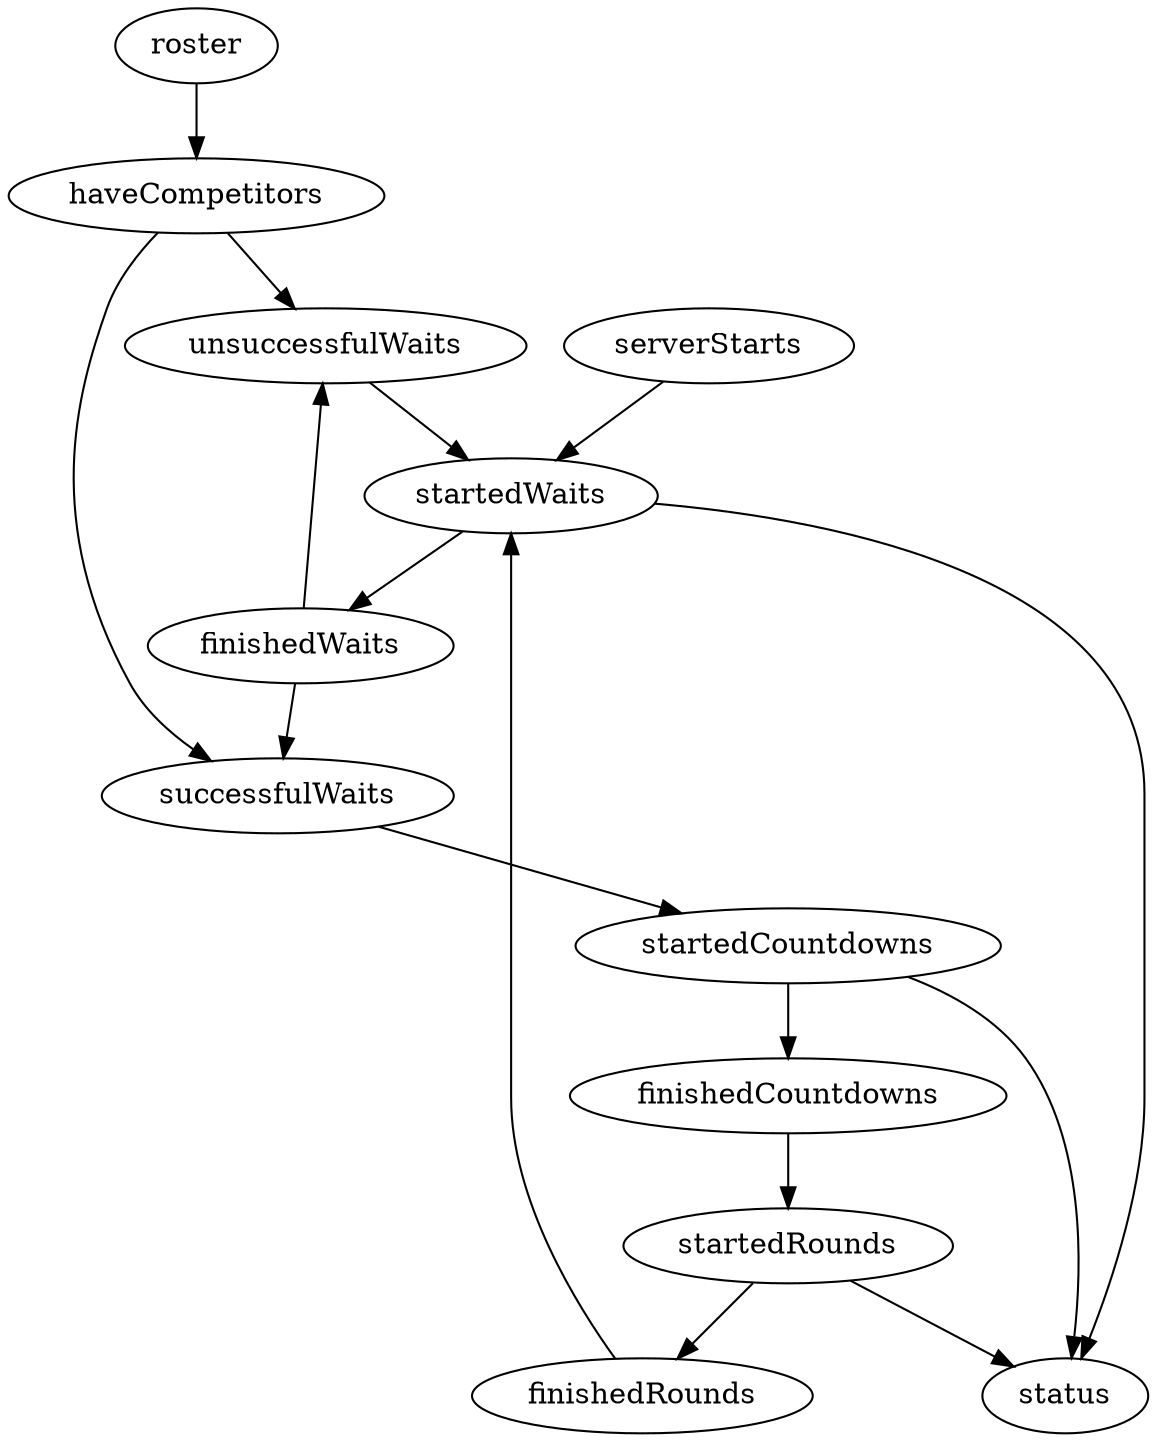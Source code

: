 digraph status {
  roster -> haveCompetitors;

  { serverStarts, unsuccessfulWaits, finishedRounds } -> startedWaits;
  startedWaits -> finishedWaits;
  { finishedWaits, haveCompetitors } -> successfulWaits;
  { finishedWaits, haveCompetitors } -> unsuccessfulWaits;

  successfulWaits -> startedCountdowns;
  startedCountdowns -> finishedCountdowns;
  finishedCountdowns -> startedRounds;
  startedRounds -> finishedRounds;

  { startedWaits, startedCountdowns, startedRounds }-> status;
}

